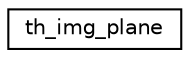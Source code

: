 digraph "Graphical Class Hierarchy"
{
  edge [fontname="Helvetica",fontsize="10",labelfontname="Helvetica",labelfontsize="10"];
  node [fontname="Helvetica",fontsize="10",shape=record];
  rankdir="LR";
  Node1 [label="th_img_plane",height=0.2,width=0.4,color="black", fillcolor="white", style="filled",URL="$structth__img__plane.html"];
}

